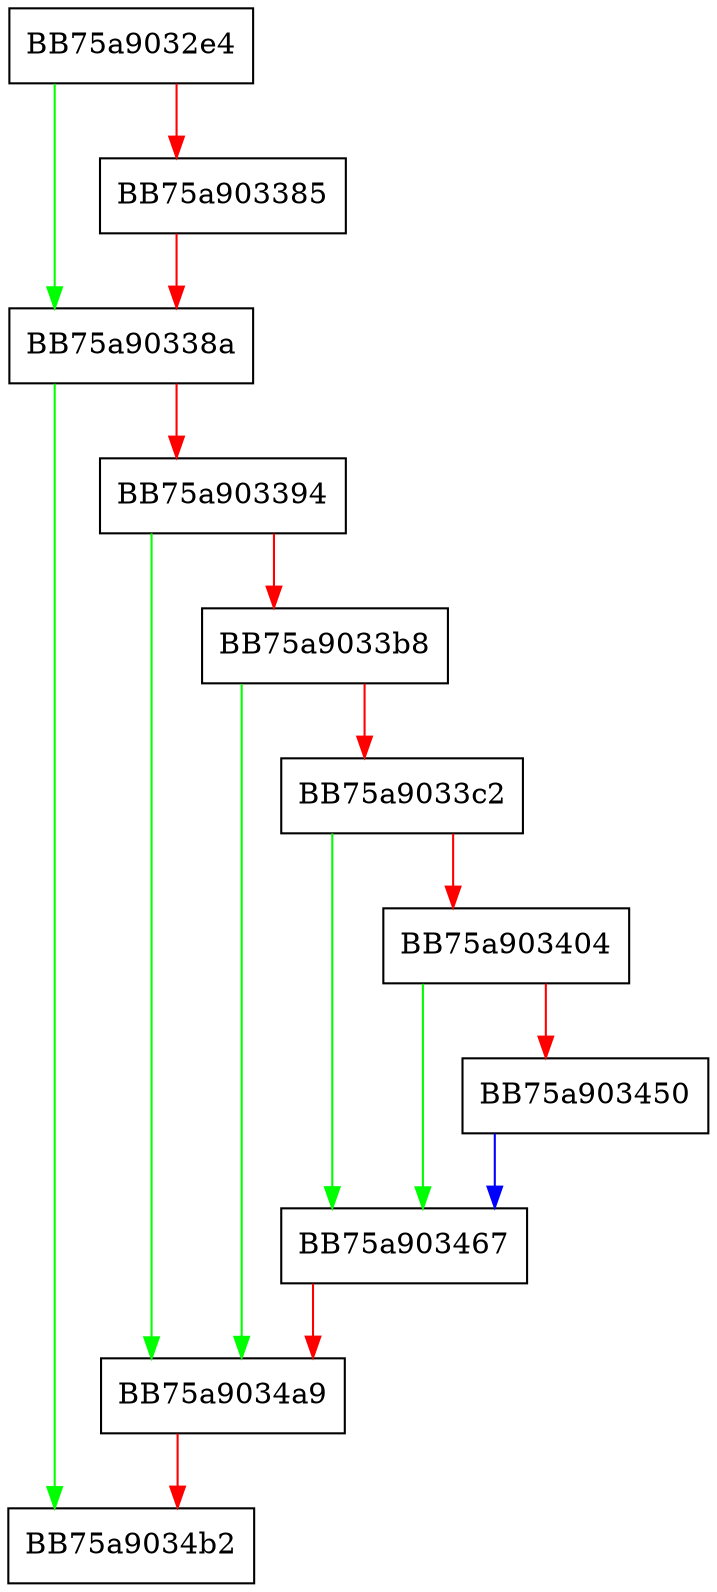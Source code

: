 digraph synthesize_process_termination_event {
  node [shape="box"];
  graph [splines=ortho];
  BB75a9032e4 -> BB75a90338a [color="green"];
  BB75a9032e4 -> BB75a903385 [color="red"];
  BB75a903385 -> BB75a90338a [color="red"];
  BB75a90338a -> BB75a9034b2 [color="green"];
  BB75a90338a -> BB75a903394 [color="red"];
  BB75a903394 -> BB75a9034a9 [color="green"];
  BB75a903394 -> BB75a9033b8 [color="red"];
  BB75a9033b8 -> BB75a9034a9 [color="green"];
  BB75a9033b8 -> BB75a9033c2 [color="red"];
  BB75a9033c2 -> BB75a903467 [color="green"];
  BB75a9033c2 -> BB75a903404 [color="red"];
  BB75a903404 -> BB75a903467 [color="green"];
  BB75a903404 -> BB75a903450 [color="red"];
  BB75a903450 -> BB75a903467 [color="blue"];
  BB75a903467 -> BB75a9034a9 [color="red"];
  BB75a9034a9 -> BB75a9034b2 [color="red"];
}